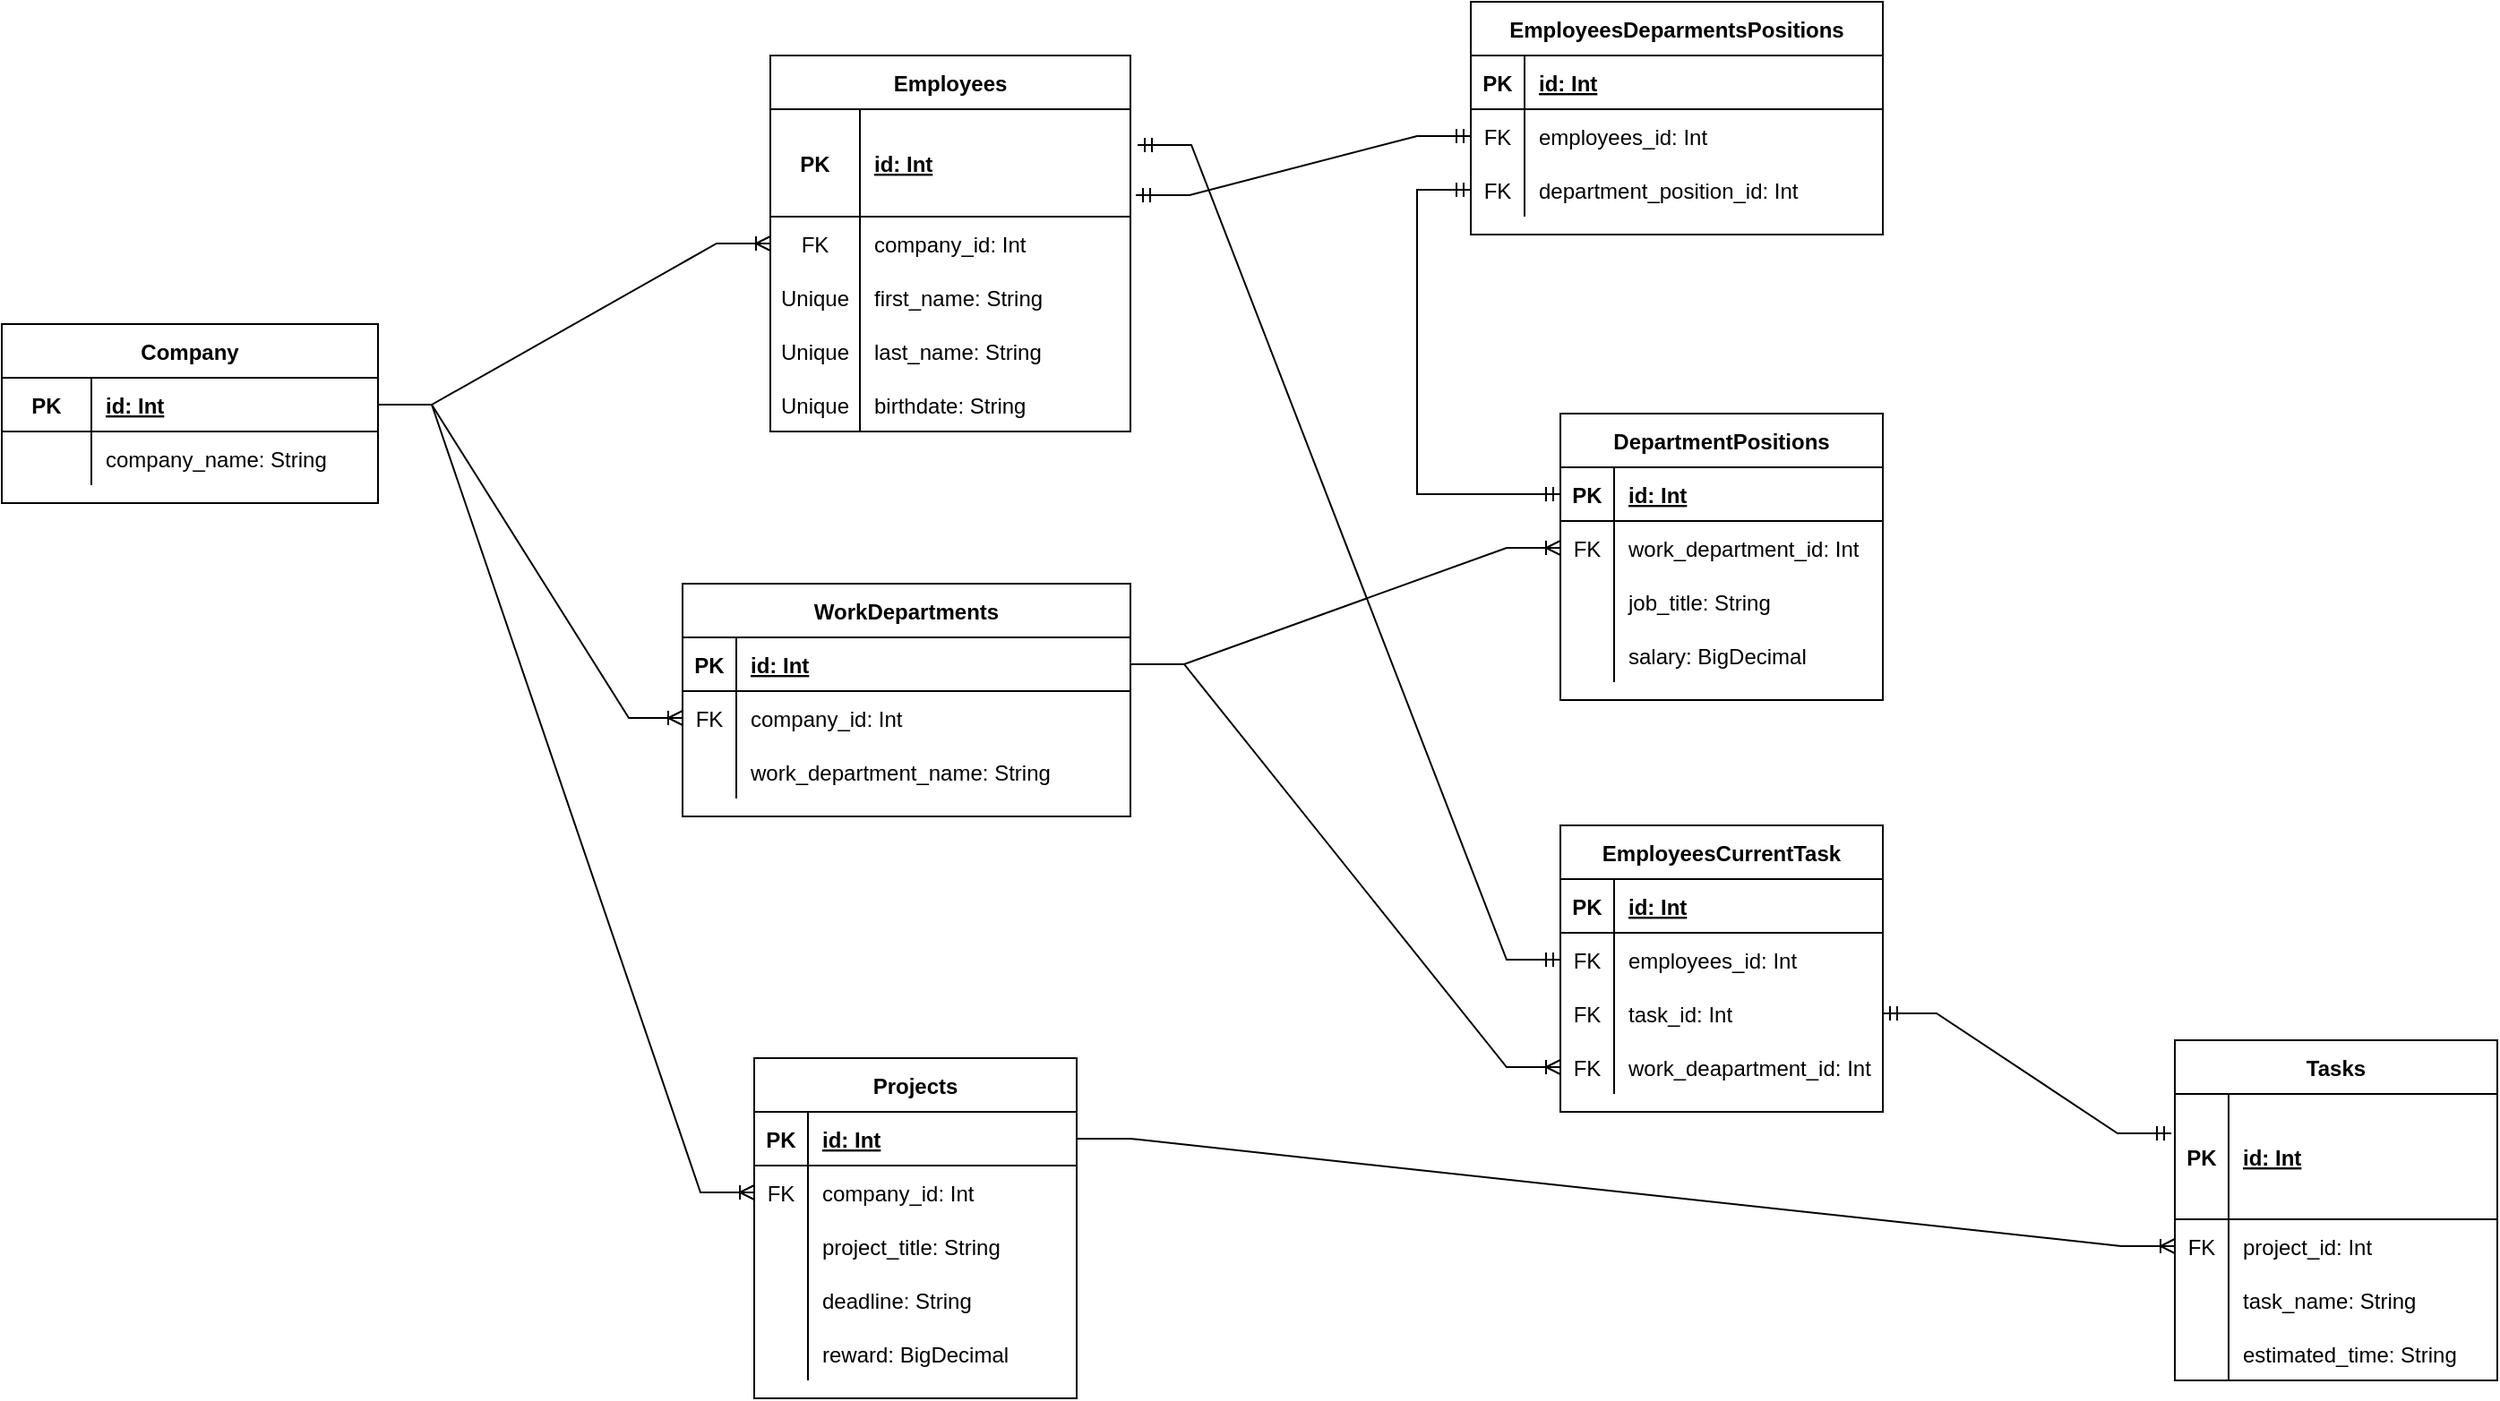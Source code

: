 <mxfile version="18.1.2" type="gitlab">
  <diagram id="5OO8YqW8YNSxsHRON2oU" name="Page-1">
    <mxGraphModel dx="1422" dy="762" grid="1" gridSize="10" guides="1" tooltips="1" connect="1" arrows="1" fold="1" page="1" pageScale="1" pageWidth="827" pageHeight="1169" math="0" shadow="0">
      <root>
        <mxCell id="0" />
        <mxCell id="1" parent="0" />
        <mxCell id="Wc0Lqmn65JbLCw6DxWMb-1" value="Company" style="shape=table;startSize=30;container=1;collapsible=1;childLayout=tableLayout;fixedRows=1;rowLines=0;fontStyle=1;align=center;resizeLast=1;" parent="1" vertex="1">
          <mxGeometry x="30" y="250" width="210" height="100" as="geometry" />
        </mxCell>
        <mxCell id="Wc0Lqmn65JbLCw6DxWMb-2" value="" style="shape=tableRow;horizontal=0;startSize=0;swimlaneHead=0;swimlaneBody=0;fillColor=none;collapsible=0;dropTarget=0;points=[[0,0.5],[1,0.5]];portConstraint=eastwest;top=0;left=0;right=0;bottom=1;" parent="Wc0Lqmn65JbLCw6DxWMb-1" vertex="1">
          <mxGeometry y="30" width="210" height="30" as="geometry" />
        </mxCell>
        <mxCell id="Wc0Lqmn65JbLCw6DxWMb-3" value="PK" style="shape=partialRectangle;connectable=0;fillColor=none;top=0;left=0;bottom=0;right=0;fontStyle=1;overflow=hidden;" parent="Wc0Lqmn65JbLCw6DxWMb-2" vertex="1">
          <mxGeometry width="50" height="30" as="geometry">
            <mxRectangle width="50" height="30" as="alternateBounds" />
          </mxGeometry>
        </mxCell>
        <mxCell id="Wc0Lqmn65JbLCw6DxWMb-4" value="id: Int" style="shape=partialRectangle;connectable=0;fillColor=none;top=0;left=0;bottom=0;right=0;align=left;spacingLeft=6;fontStyle=5;overflow=hidden;" parent="Wc0Lqmn65JbLCw6DxWMb-2" vertex="1">
          <mxGeometry x="50" width="160" height="30" as="geometry">
            <mxRectangle width="160" height="30" as="alternateBounds" />
          </mxGeometry>
        </mxCell>
        <mxCell id="Wc0Lqmn65JbLCw6DxWMb-168" value="" style="shape=tableRow;horizontal=0;startSize=0;swimlaneHead=0;swimlaneBody=0;fillColor=none;collapsible=0;dropTarget=0;points=[[0,0.5],[1,0.5]];portConstraint=eastwest;top=0;left=0;right=0;bottom=0;" parent="Wc0Lqmn65JbLCw6DxWMb-1" vertex="1">
          <mxGeometry y="60" width="210" height="30" as="geometry" />
        </mxCell>
        <mxCell id="Wc0Lqmn65JbLCw6DxWMb-169" value="" style="shape=partialRectangle;connectable=0;fillColor=none;top=0;left=0;bottom=0;right=0;editable=1;overflow=hidden;" parent="Wc0Lqmn65JbLCw6DxWMb-168" vertex="1">
          <mxGeometry width="50" height="30" as="geometry">
            <mxRectangle width="50" height="30" as="alternateBounds" />
          </mxGeometry>
        </mxCell>
        <mxCell id="Wc0Lqmn65JbLCw6DxWMb-170" value="company_name: String" style="shape=partialRectangle;connectable=0;fillColor=none;top=0;left=0;bottom=0;right=0;align=left;spacingLeft=6;overflow=hidden;" parent="Wc0Lqmn65JbLCw6DxWMb-168" vertex="1">
          <mxGeometry x="50" width="160" height="30" as="geometry">
            <mxRectangle width="160" height="30" as="alternateBounds" />
          </mxGeometry>
        </mxCell>
        <mxCell id="Wc0Lqmn65JbLCw6DxWMb-20" value="Employees" style="shape=table;startSize=30;container=1;collapsible=1;childLayout=tableLayout;fixedRows=1;rowLines=0;fontStyle=1;align=center;resizeLast=1;" parent="1" vertex="1">
          <mxGeometry x="459" y="100" width="201" height="210" as="geometry">
            <mxRectangle x="420" y="210" width="100" height="30" as="alternateBounds" />
          </mxGeometry>
        </mxCell>
        <mxCell id="Wc0Lqmn65JbLCw6DxWMb-21" value="" style="shape=tableRow;horizontal=0;startSize=0;swimlaneHead=0;swimlaneBody=0;fillColor=none;collapsible=0;dropTarget=0;points=[[0,0.5],[1,0.5]];portConstraint=eastwest;top=0;left=0;right=0;bottom=1;" parent="Wc0Lqmn65JbLCw6DxWMb-20" vertex="1">
          <mxGeometry y="30" width="201" height="60" as="geometry" />
        </mxCell>
        <mxCell id="Wc0Lqmn65JbLCw6DxWMb-22" value="PK" style="shape=partialRectangle;connectable=0;fillColor=none;top=0;left=0;bottom=0;right=0;fontStyle=1;overflow=hidden;" parent="Wc0Lqmn65JbLCw6DxWMb-21" vertex="1">
          <mxGeometry width="50" height="60" as="geometry">
            <mxRectangle width="50" height="60" as="alternateBounds" />
          </mxGeometry>
        </mxCell>
        <mxCell id="Wc0Lqmn65JbLCw6DxWMb-23" value="id: Int" style="shape=partialRectangle;connectable=0;fillColor=none;top=0;left=0;bottom=0;right=0;align=left;spacingLeft=6;fontStyle=5;overflow=hidden;" parent="Wc0Lqmn65JbLCw6DxWMb-21" vertex="1">
          <mxGeometry x="50" width="151" height="60" as="geometry">
            <mxRectangle width="151" height="60" as="alternateBounds" />
          </mxGeometry>
        </mxCell>
        <mxCell id="2Nh1eLJChnkYj7L7_quY-1" value="" style="shape=tableRow;horizontal=0;startSize=0;swimlaneHead=0;swimlaneBody=0;fillColor=none;collapsible=0;dropTarget=0;points=[[0,0.5],[1,0.5]];portConstraint=eastwest;top=0;left=0;right=0;bottom=0;" vertex="1" parent="Wc0Lqmn65JbLCw6DxWMb-20">
          <mxGeometry y="90" width="201" height="30" as="geometry" />
        </mxCell>
        <mxCell id="2Nh1eLJChnkYj7L7_quY-2" value="FK" style="shape=partialRectangle;connectable=0;fillColor=none;top=0;left=0;bottom=0;right=0;editable=1;overflow=hidden;" vertex="1" parent="2Nh1eLJChnkYj7L7_quY-1">
          <mxGeometry width="50" height="30" as="geometry">
            <mxRectangle width="50" height="30" as="alternateBounds" />
          </mxGeometry>
        </mxCell>
        <mxCell id="2Nh1eLJChnkYj7L7_quY-3" value="company_id: Int" style="shape=partialRectangle;connectable=0;fillColor=none;top=0;left=0;bottom=0;right=0;align=left;spacingLeft=6;overflow=hidden;" vertex="1" parent="2Nh1eLJChnkYj7L7_quY-1">
          <mxGeometry x="50" width="151" height="30" as="geometry">
            <mxRectangle width="151" height="30" as="alternateBounds" />
          </mxGeometry>
        </mxCell>
        <mxCell id="Wc0Lqmn65JbLCw6DxWMb-24" value="" style="shape=tableRow;horizontal=0;startSize=0;swimlaneHead=0;swimlaneBody=0;fillColor=none;collapsible=0;dropTarget=0;points=[[0,0.5],[1,0.5]];portConstraint=eastwest;top=0;left=0;right=0;bottom=0;" parent="Wc0Lqmn65JbLCw6DxWMb-20" vertex="1">
          <mxGeometry y="120" width="201" height="30" as="geometry" />
        </mxCell>
        <mxCell id="Wc0Lqmn65JbLCw6DxWMb-25" value="Unique" style="shape=partialRectangle;connectable=0;fillColor=none;top=0;left=0;bottom=0;right=0;editable=1;overflow=hidden;" parent="Wc0Lqmn65JbLCw6DxWMb-24" vertex="1">
          <mxGeometry width="50" height="30" as="geometry">
            <mxRectangle width="50" height="30" as="alternateBounds" />
          </mxGeometry>
        </mxCell>
        <mxCell id="Wc0Lqmn65JbLCw6DxWMb-26" value="first_name: String" style="shape=partialRectangle;connectable=0;fillColor=none;top=0;left=0;bottom=0;right=0;align=left;spacingLeft=6;overflow=hidden;" parent="Wc0Lqmn65JbLCw6DxWMb-24" vertex="1">
          <mxGeometry x="50" width="151" height="30" as="geometry">
            <mxRectangle width="151" height="30" as="alternateBounds" />
          </mxGeometry>
        </mxCell>
        <mxCell id="Wc0Lqmn65JbLCw6DxWMb-27" value="" style="shape=tableRow;horizontal=0;startSize=0;swimlaneHead=0;swimlaneBody=0;fillColor=none;collapsible=0;dropTarget=0;points=[[0,0.5],[1,0.5]];portConstraint=eastwest;top=0;left=0;right=0;bottom=0;" parent="Wc0Lqmn65JbLCw6DxWMb-20" vertex="1">
          <mxGeometry y="150" width="201" height="30" as="geometry" />
        </mxCell>
        <mxCell id="Wc0Lqmn65JbLCw6DxWMb-28" value="Unique" style="shape=partialRectangle;connectable=0;fillColor=none;top=0;left=0;bottom=0;right=0;editable=1;overflow=hidden;" parent="Wc0Lqmn65JbLCw6DxWMb-27" vertex="1">
          <mxGeometry width="50" height="30" as="geometry">
            <mxRectangle width="50" height="30" as="alternateBounds" />
          </mxGeometry>
        </mxCell>
        <mxCell id="Wc0Lqmn65JbLCw6DxWMb-29" value="last_name: String" style="shape=partialRectangle;connectable=0;fillColor=none;top=0;left=0;bottom=0;right=0;align=left;spacingLeft=6;overflow=hidden;" parent="Wc0Lqmn65JbLCw6DxWMb-27" vertex="1">
          <mxGeometry x="50" width="151" height="30" as="geometry">
            <mxRectangle width="151" height="30" as="alternateBounds" />
          </mxGeometry>
        </mxCell>
        <mxCell id="Wc0Lqmn65JbLCw6DxWMb-30" value="" style="shape=tableRow;horizontal=0;startSize=0;swimlaneHead=0;swimlaneBody=0;fillColor=none;collapsible=0;dropTarget=0;points=[[0,0.5],[1,0.5]];portConstraint=eastwest;top=0;left=0;right=0;bottom=0;" parent="Wc0Lqmn65JbLCw6DxWMb-20" vertex="1">
          <mxGeometry y="180" width="201" height="30" as="geometry" />
        </mxCell>
        <mxCell id="Wc0Lqmn65JbLCw6DxWMb-31" value="Unique" style="shape=partialRectangle;connectable=0;fillColor=none;top=0;left=0;bottom=0;right=0;editable=1;overflow=hidden;" parent="Wc0Lqmn65JbLCw6DxWMb-30" vertex="1">
          <mxGeometry width="50" height="30" as="geometry">
            <mxRectangle width="50" height="30" as="alternateBounds" />
          </mxGeometry>
        </mxCell>
        <mxCell id="Wc0Lqmn65JbLCw6DxWMb-32" value="birthdate: String" style="shape=partialRectangle;connectable=0;fillColor=none;top=0;left=0;bottom=0;right=0;align=left;spacingLeft=6;overflow=hidden;" parent="Wc0Lqmn65JbLCw6DxWMb-30" vertex="1">
          <mxGeometry x="50" width="151" height="30" as="geometry">
            <mxRectangle width="151" height="30" as="alternateBounds" />
          </mxGeometry>
        </mxCell>
        <mxCell id="Wc0Lqmn65JbLCw6DxWMb-38" value="WorkDepartments" style="shape=table;startSize=30;container=1;collapsible=1;childLayout=tableLayout;fixedRows=1;rowLines=0;fontStyle=1;align=center;resizeLast=1;" parent="1" vertex="1">
          <mxGeometry x="410" y="395" width="250" height="130" as="geometry" />
        </mxCell>
        <mxCell id="Wc0Lqmn65JbLCw6DxWMb-39" value="" style="shape=tableRow;horizontal=0;startSize=0;swimlaneHead=0;swimlaneBody=0;fillColor=none;collapsible=0;dropTarget=0;points=[[0,0.5],[1,0.5]];portConstraint=eastwest;top=0;left=0;right=0;bottom=1;" parent="Wc0Lqmn65JbLCw6DxWMb-38" vertex="1">
          <mxGeometry y="30" width="250" height="30" as="geometry" />
        </mxCell>
        <mxCell id="Wc0Lqmn65JbLCw6DxWMb-40" value="PK" style="shape=partialRectangle;connectable=0;fillColor=none;top=0;left=0;bottom=0;right=0;fontStyle=1;overflow=hidden;" parent="Wc0Lqmn65JbLCw6DxWMb-39" vertex="1">
          <mxGeometry width="30" height="30" as="geometry">
            <mxRectangle width="30" height="30" as="alternateBounds" />
          </mxGeometry>
        </mxCell>
        <mxCell id="Wc0Lqmn65JbLCw6DxWMb-41" value="id: Int" style="shape=partialRectangle;connectable=0;fillColor=none;top=0;left=0;bottom=0;right=0;align=left;spacingLeft=6;fontStyle=5;overflow=hidden;" parent="Wc0Lqmn65JbLCw6DxWMb-39" vertex="1">
          <mxGeometry x="30" width="220" height="30" as="geometry">
            <mxRectangle width="220" height="30" as="alternateBounds" />
          </mxGeometry>
        </mxCell>
        <mxCell id="2Nh1eLJChnkYj7L7_quY-4" value="" style="shape=tableRow;horizontal=0;startSize=0;swimlaneHead=0;swimlaneBody=0;fillColor=none;collapsible=0;dropTarget=0;points=[[0,0.5],[1,0.5]];portConstraint=eastwest;top=0;left=0;right=0;bottom=0;" vertex="1" parent="Wc0Lqmn65JbLCw6DxWMb-38">
          <mxGeometry y="60" width="250" height="30" as="geometry" />
        </mxCell>
        <mxCell id="2Nh1eLJChnkYj7L7_quY-5" value="FK" style="shape=partialRectangle;connectable=0;fillColor=none;top=0;left=0;bottom=0;right=0;editable=1;overflow=hidden;" vertex="1" parent="2Nh1eLJChnkYj7L7_quY-4">
          <mxGeometry width="30" height="30" as="geometry">
            <mxRectangle width="30" height="30" as="alternateBounds" />
          </mxGeometry>
        </mxCell>
        <mxCell id="2Nh1eLJChnkYj7L7_quY-6" value="company_id: Int" style="shape=partialRectangle;connectable=0;fillColor=none;top=0;left=0;bottom=0;right=0;align=left;spacingLeft=6;overflow=hidden;" vertex="1" parent="2Nh1eLJChnkYj7L7_quY-4">
          <mxGeometry x="30" width="220" height="30" as="geometry">
            <mxRectangle width="220" height="30" as="alternateBounds" />
          </mxGeometry>
        </mxCell>
        <mxCell id="Wc0Lqmn65JbLCw6DxWMb-45" value="" style="shape=tableRow;horizontal=0;startSize=0;swimlaneHead=0;swimlaneBody=0;fillColor=none;collapsible=0;dropTarget=0;points=[[0,0.5],[1,0.5]];portConstraint=eastwest;top=0;left=0;right=0;bottom=0;" parent="Wc0Lqmn65JbLCw6DxWMb-38" vertex="1">
          <mxGeometry y="90" width="250" height="30" as="geometry" />
        </mxCell>
        <mxCell id="Wc0Lqmn65JbLCw6DxWMb-46" value="" style="shape=partialRectangle;connectable=0;fillColor=none;top=0;left=0;bottom=0;right=0;editable=1;overflow=hidden;" parent="Wc0Lqmn65JbLCw6DxWMb-45" vertex="1">
          <mxGeometry width="30" height="30" as="geometry">
            <mxRectangle width="30" height="30" as="alternateBounds" />
          </mxGeometry>
        </mxCell>
        <mxCell id="Wc0Lqmn65JbLCw6DxWMb-47" value="work_department_name: String" style="shape=partialRectangle;connectable=0;fillColor=none;top=0;left=0;bottom=0;right=0;align=left;spacingLeft=6;overflow=hidden;" parent="Wc0Lqmn65JbLCw6DxWMb-45" vertex="1">
          <mxGeometry x="30" width="220" height="30" as="geometry">
            <mxRectangle width="220" height="30" as="alternateBounds" />
          </mxGeometry>
        </mxCell>
        <mxCell id="Wc0Lqmn65JbLCw6DxWMb-68" value="" style="edgeStyle=entityRelationEdgeStyle;fontSize=12;html=1;endArrow=ERoneToMany;rounded=0;exitX=1;exitY=0.5;exitDx=0;exitDy=0;entryX=0;entryY=0.5;entryDx=0;entryDy=0;" parent="1" source="Wc0Lqmn65JbLCw6DxWMb-2" target="2Nh1eLJChnkYj7L7_quY-4" edge="1">
          <mxGeometry width="100" height="100" relative="1" as="geometry">
            <mxPoint x="330" y="390" as="sourcePoint" />
            <mxPoint x="390" y="440" as="targetPoint" />
          </mxGeometry>
        </mxCell>
        <mxCell id="Wc0Lqmn65JbLCw6DxWMb-70" value="Projects" style="shape=table;startSize=30;container=1;collapsible=1;childLayout=tableLayout;fixedRows=1;rowLines=0;fontStyle=1;align=center;resizeLast=1;" parent="1" vertex="1">
          <mxGeometry x="450" y="660" width="180" height="190" as="geometry" />
        </mxCell>
        <mxCell id="Wc0Lqmn65JbLCw6DxWMb-71" value="" style="shape=tableRow;horizontal=0;startSize=0;swimlaneHead=0;swimlaneBody=0;fillColor=none;collapsible=0;dropTarget=0;points=[[0,0.5],[1,0.5]];portConstraint=eastwest;top=0;left=0;right=0;bottom=1;" parent="Wc0Lqmn65JbLCw6DxWMb-70" vertex="1">
          <mxGeometry y="30" width="180" height="30" as="geometry" />
        </mxCell>
        <mxCell id="Wc0Lqmn65JbLCw6DxWMb-72" value="PK" style="shape=partialRectangle;connectable=0;fillColor=none;top=0;left=0;bottom=0;right=0;fontStyle=1;overflow=hidden;" parent="Wc0Lqmn65JbLCw6DxWMb-71" vertex="1">
          <mxGeometry width="30" height="30" as="geometry">
            <mxRectangle width="30" height="30" as="alternateBounds" />
          </mxGeometry>
        </mxCell>
        <mxCell id="Wc0Lqmn65JbLCw6DxWMb-73" value="id: Int" style="shape=partialRectangle;connectable=0;fillColor=none;top=0;left=0;bottom=0;right=0;align=left;spacingLeft=6;fontStyle=5;overflow=hidden;" parent="Wc0Lqmn65JbLCw6DxWMb-71" vertex="1">
          <mxGeometry x="30" width="150" height="30" as="geometry">
            <mxRectangle width="150" height="30" as="alternateBounds" />
          </mxGeometry>
        </mxCell>
        <mxCell id="2Nh1eLJChnkYj7L7_quY-11" value="" style="shape=tableRow;horizontal=0;startSize=0;swimlaneHead=0;swimlaneBody=0;fillColor=none;collapsible=0;dropTarget=0;points=[[0,0.5],[1,0.5]];portConstraint=eastwest;top=0;left=0;right=0;bottom=0;" vertex="1" parent="Wc0Lqmn65JbLCw6DxWMb-70">
          <mxGeometry y="60" width="180" height="30" as="geometry" />
        </mxCell>
        <mxCell id="2Nh1eLJChnkYj7L7_quY-12" value="FK" style="shape=partialRectangle;connectable=0;fillColor=none;top=0;left=0;bottom=0;right=0;editable=1;overflow=hidden;" vertex="1" parent="2Nh1eLJChnkYj7L7_quY-11">
          <mxGeometry width="30" height="30" as="geometry">
            <mxRectangle width="30" height="30" as="alternateBounds" />
          </mxGeometry>
        </mxCell>
        <mxCell id="2Nh1eLJChnkYj7L7_quY-13" value="company_id: Int" style="shape=partialRectangle;connectable=0;fillColor=none;top=0;left=0;bottom=0;right=0;align=left;spacingLeft=6;overflow=hidden;" vertex="1" parent="2Nh1eLJChnkYj7L7_quY-11">
          <mxGeometry x="30" width="150" height="30" as="geometry">
            <mxRectangle width="150" height="30" as="alternateBounds" />
          </mxGeometry>
        </mxCell>
        <mxCell id="Wc0Lqmn65JbLCw6DxWMb-74" value="" style="shape=tableRow;horizontal=0;startSize=0;swimlaneHead=0;swimlaneBody=0;fillColor=none;collapsible=0;dropTarget=0;points=[[0,0.5],[1,0.5]];portConstraint=eastwest;top=0;left=0;right=0;bottom=0;" parent="Wc0Lqmn65JbLCw6DxWMb-70" vertex="1">
          <mxGeometry y="90" width="180" height="30" as="geometry" />
        </mxCell>
        <mxCell id="Wc0Lqmn65JbLCw6DxWMb-75" value="" style="shape=partialRectangle;connectable=0;fillColor=none;top=0;left=0;bottom=0;right=0;editable=1;overflow=hidden;" parent="Wc0Lqmn65JbLCw6DxWMb-74" vertex="1">
          <mxGeometry width="30" height="30" as="geometry">
            <mxRectangle width="30" height="30" as="alternateBounds" />
          </mxGeometry>
        </mxCell>
        <mxCell id="Wc0Lqmn65JbLCw6DxWMb-76" value="project_title: String" style="shape=partialRectangle;connectable=0;fillColor=none;top=0;left=0;bottom=0;right=0;align=left;spacingLeft=6;overflow=hidden;" parent="Wc0Lqmn65JbLCw6DxWMb-74" vertex="1">
          <mxGeometry x="30" width="150" height="30" as="geometry">
            <mxRectangle width="150" height="30" as="alternateBounds" />
          </mxGeometry>
        </mxCell>
        <mxCell id="Wc0Lqmn65JbLCw6DxWMb-77" value="" style="shape=tableRow;horizontal=0;startSize=0;swimlaneHead=0;swimlaneBody=0;fillColor=none;collapsible=0;dropTarget=0;points=[[0,0.5],[1,0.5]];portConstraint=eastwest;top=0;left=0;right=0;bottom=0;" parent="Wc0Lqmn65JbLCw6DxWMb-70" vertex="1">
          <mxGeometry y="120" width="180" height="30" as="geometry" />
        </mxCell>
        <mxCell id="Wc0Lqmn65JbLCw6DxWMb-78" value="" style="shape=partialRectangle;connectable=0;fillColor=none;top=0;left=0;bottom=0;right=0;editable=1;overflow=hidden;" parent="Wc0Lqmn65JbLCw6DxWMb-77" vertex="1">
          <mxGeometry width="30" height="30" as="geometry">
            <mxRectangle width="30" height="30" as="alternateBounds" />
          </mxGeometry>
        </mxCell>
        <mxCell id="Wc0Lqmn65JbLCw6DxWMb-79" value="deadline: String" style="shape=partialRectangle;connectable=0;fillColor=none;top=0;left=0;bottom=0;right=0;align=left;spacingLeft=6;overflow=hidden;" parent="Wc0Lqmn65JbLCw6DxWMb-77" vertex="1">
          <mxGeometry x="30" width="150" height="30" as="geometry">
            <mxRectangle width="150" height="30" as="alternateBounds" />
          </mxGeometry>
        </mxCell>
        <mxCell id="Wc0Lqmn65JbLCw6DxWMb-80" value="" style="shape=tableRow;horizontal=0;startSize=0;swimlaneHead=0;swimlaneBody=0;fillColor=none;collapsible=0;dropTarget=0;points=[[0,0.5],[1,0.5]];portConstraint=eastwest;top=0;left=0;right=0;bottom=0;" parent="Wc0Lqmn65JbLCw6DxWMb-70" vertex="1">
          <mxGeometry y="150" width="180" height="30" as="geometry" />
        </mxCell>
        <mxCell id="Wc0Lqmn65JbLCw6DxWMb-81" value="" style="shape=partialRectangle;connectable=0;fillColor=none;top=0;left=0;bottom=0;right=0;editable=1;overflow=hidden;" parent="Wc0Lqmn65JbLCw6DxWMb-80" vertex="1">
          <mxGeometry width="30" height="30" as="geometry">
            <mxRectangle width="30" height="30" as="alternateBounds" />
          </mxGeometry>
        </mxCell>
        <mxCell id="Wc0Lqmn65JbLCw6DxWMb-82" value="reward: BigDecimal" style="shape=partialRectangle;connectable=0;fillColor=none;top=0;left=0;bottom=0;right=0;align=left;spacingLeft=6;overflow=hidden;" parent="Wc0Lqmn65JbLCw6DxWMb-80" vertex="1">
          <mxGeometry x="30" width="150" height="30" as="geometry">
            <mxRectangle width="150" height="30" as="alternateBounds" />
          </mxGeometry>
        </mxCell>
        <mxCell id="Wc0Lqmn65JbLCw6DxWMb-83" value="" style="edgeStyle=entityRelationEdgeStyle;fontSize=12;html=1;endArrow=ERoneToMany;rounded=0;exitX=1;exitY=0.5;exitDx=0;exitDy=0;entryX=0;entryY=0.5;entryDx=0;entryDy=0;" parent="1" source="Wc0Lqmn65JbLCw6DxWMb-2" target="2Nh1eLJChnkYj7L7_quY-11" edge="1">
          <mxGeometry width="100" height="100" relative="1" as="geometry">
            <mxPoint x="220" y="680" as="sourcePoint" />
            <mxPoint x="320" y="580" as="targetPoint" />
          </mxGeometry>
        </mxCell>
        <mxCell id="Wc0Lqmn65JbLCw6DxWMb-85" value="Tasks" style="shape=table;startSize=30;container=1;collapsible=1;childLayout=tableLayout;fixedRows=1;rowLines=0;fontStyle=1;align=center;resizeLast=1;" parent="1" vertex="1">
          <mxGeometry x="1243" y="650" width="180" height="190" as="geometry" />
        </mxCell>
        <mxCell id="Wc0Lqmn65JbLCw6DxWMb-86" value="" style="shape=tableRow;horizontal=0;startSize=0;swimlaneHead=0;swimlaneBody=0;fillColor=none;collapsible=0;dropTarget=0;points=[[0,0.5],[1,0.5]];portConstraint=eastwest;top=0;left=0;right=0;bottom=1;" parent="Wc0Lqmn65JbLCw6DxWMb-85" vertex="1">
          <mxGeometry y="30" width="180" height="70" as="geometry" />
        </mxCell>
        <mxCell id="Wc0Lqmn65JbLCw6DxWMb-87" value="PK" style="shape=partialRectangle;connectable=0;fillColor=none;top=0;left=0;bottom=0;right=0;fontStyle=1;overflow=hidden;" parent="Wc0Lqmn65JbLCw6DxWMb-86" vertex="1">
          <mxGeometry width="30" height="70" as="geometry">
            <mxRectangle width="30" height="70" as="alternateBounds" />
          </mxGeometry>
        </mxCell>
        <mxCell id="Wc0Lqmn65JbLCw6DxWMb-88" value="id: Int" style="shape=partialRectangle;connectable=0;fillColor=none;top=0;left=0;bottom=0;right=0;align=left;spacingLeft=6;fontStyle=5;overflow=hidden;" parent="Wc0Lqmn65JbLCw6DxWMb-86" vertex="1">
          <mxGeometry x="30" width="150" height="70" as="geometry">
            <mxRectangle width="150" height="70" as="alternateBounds" />
          </mxGeometry>
        </mxCell>
        <mxCell id="2Nh1eLJChnkYj7L7_quY-54" value="" style="shape=tableRow;horizontal=0;startSize=0;swimlaneHead=0;swimlaneBody=0;fillColor=none;collapsible=0;dropTarget=0;points=[[0,0.5],[1,0.5]];portConstraint=eastwest;top=0;left=0;right=0;bottom=0;" vertex="1" parent="Wc0Lqmn65JbLCw6DxWMb-85">
          <mxGeometry y="100" width="180" height="30" as="geometry" />
        </mxCell>
        <mxCell id="2Nh1eLJChnkYj7L7_quY-55" value="FK" style="shape=partialRectangle;connectable=0;fillColor=none;top=0;left=0;bottom=0;right=0;editable=1;overflow=hidden;" vertex="1" parent="2Nh1eLJChnkYj7L7_quY-54">
          <mxGeometry width="30" height="30" as="geometry">
            <mxRectangle width="30" height="30" as="alternateBounds" />
          </mxGeometry>
        </mxCell>
        <mxCell id="2Nh1eLJChnkYj7L7_quY-56" value="project_id: Int" style="shape=partialRectangle;connectable=0;fillColor=none;top=0;left=0;bottom=0;right=0;align=left;spacingLeft=6;overflow=hidden;" vertex="1" parent="2Nh1eLJChnkYj7L7_quY-54">
          <mxGeometry x="30" width="150" height="30" as="geometry">
            <mxRectangle width="150" height="30" as="alternateBounds" />
          </mxGeometry>
        </mxCell>
        <mxCell id="Wc0Lqmn65JbLCw6DxWMb-89" value="" style="shape=tableRow;horizontal=0;startSize=0;swimlaneHead=0;swimlaneBody=0;fillColor=none;collapsible=0;dropTarget=0;points=[[0,0.5],[1,0.5]];portConstraint=eastwest;top=0;left=0;right=0;bottom=0;" parent="Wc0Lqmn65JbLCw6DxWMb-85" vertex="1">
          <mxGeometry y="130" width="180" height="30" as="geometry" />
        </mxCell>
        <mxCell id="Wc0Lqmn65JbLCw6DxWMb-90" value="" style="shape=partialRectangle;connectable=0;fillColor=none;top=0;left=0;bottom=0;right=0;editable=1;overflow=hidden;" parent="Wc0Lqmn65JbLCw6DxWMb-89" vertex="1">
          <mxGeometry width="30" height="30" as="geometry">
            <mxRectangle width="30" height="30" as="alternateBounds" />
          </mxGeometry>
        </mxCell>
        <mxCell id="Wc0Lqmn65JbLCw6DxWMb-91" value="task_name: String" style="shape=partialRectangle;connectable=0;fillColor=none;top=0;left=0;bottom=0;right=0;align=left;spacingLeft=6;overflow=hidden;" parent="Wc0Lqmn65JbLCw6DxWMb-89" vertex="1">
          <mxGeometry x="30" width="150" height="30" as="geometry">
            <mxRectangle width="150" height="30" as="alternateBounds" />
          </mxGeometry>
        </mxCell>
        <mxCell id="Wc0Lqmn65JbLCw6DxWMb-92" value="" style="shape=tableRow;horizontal=0;startSize=0;swimlaneHead=0;swimlaneBody=0;fillColor=none;collapsible=0;dropTarget=0;points=[[0,0.5],[1,0.5]];portConstraint=eastwest;top=0;left=0;right=0;bottom=0;" parent="Wc0Lqmn65JbLCw6DxWMb-85" vertex="1">
          <mxGeometry y="160" width="180" height="30" as="geometry" />
        </mxCell>
        <mxCell id="Wc0Lqmn65JbLCw6DxWMb-93" value="" style="shape=partialRectangle;connectable=0;fillColor=none;top=0;left=0;bottom=0;right=0;editable=1;overflow=hidden;" parent="Wc0Lqmn65JbLCw6DxWMb-92" vertex="1">
          <mxGeometry width="30" height="30" as="geometry">
            <mxRectangle width="30" height="30" as="alternateBounds" />
          </mxGeometry>
        </mxCell>
        <mxCell id="Wc0Lqmn65JbLCw6DxWMb-94" value="estimated_time: String" style="shape=partialRectangle;connectable=0;fillColor=none;top=0;left=0;bottom=0;right=0;align=left;spacingLeft=6;overflow=hidden;" parent="Wc0Lqmn65JbLCw6DxWMb-92" vertex="1">
          <mxGeometry x="30" width="150" height="30" as="geometry">
            <mxRectangle width="150" height="30" as="alternateBounds" />
          </mxGeometry>
        </mxCell>
        <mxCell id="Wc0Lqmn65JbLCw6DxWMb-98" value="" style="edgeStyle=entityRelationEdgeStyle;fontSize=12;html=1;endArrow=ERoneToMany;rounded=0;exitX=1;exitY=0.5;exitDx=0;exitDy=0;entryX=0;entryY=0.5;entryDx=0;entryDy=0;" parent="1" source="Wc0Lqmn65JbLCw6DxWMb-2" target="2Nh1eLJChnkYj7L7_quY-1" edge="1">
          <mxGeometry width="100" height="100" relative="1" as="geometry">
            <mxPoint x="270" y="310" as="sourcePoint" />
            <mxPoint x="370" y="210" as="targetPoint" />
          </mxGeometry>
        </mxCell>
        <mxCell id="Wc0Lqmn65JbLCw6DxWMb-139" value="EmployeesCurrentTask" style="shape=table;startSize=30;container=1;collapsible=1;childLayout=tableLayout;fixedRows=1;rowLines=0;fontStyle=1;align=center;resizeLast=1;" parent="1" vertex="1">
          <mxGeometry x="900" y="530" width="180" height="160" as="geometry" />
        </mxCell>
        <mxCell id="Wc0Lqmn65JbLCw6DxWMb-140" value="" style="shape=tableRow;horizontal=0;startSize=0;swimlaneHead=0;swimlaneBody=0;fillColor=none;collapsible=0;dropTarget=0;points=[[0,0.5],[1,0.5]];portConstraint=eastwest;top=0;left=0;right=0;bottom=1;" parent="Wc0Lqmn65JbLCw6DxWMb-139" vertex="1">
          <mxGeometry y="30" width="180" height="30" as="geometry" />
        </mxCell>
        <mxCell id="Wc0Lqmn65JbLCw6DxWMb-141" value="PK" style="shape=partialRectangle;connectable=0;fillColor=none;top=0;left=0;bottom=0;right=0;fontStyle=1;overflow=hidden;" parent="Wc0Lqmn65JbLCw6DxWMb-140" vertex="1">
          <mxGeometry width="30" height="30" as="geometry">
            <mxRectangle width="30" height="30" as="alternateBounds" />
          </mxGeometry>
        </mxCell>
        <mxCell id="Wc0Lqmn65JbLCw6DxWMb-142" value="id: Int" style="shape=partialRectangle;connectable=0;fillColor=none;top=0;left=0;bottom=0;right=0;align=left;spacingLeft=6;fontStyle=5;overflow=hidden;" parent="Wc0Lqmn65JbLCw6DxWMb-140" vertex="1">
          <mxGeometry x="30" width="150" height="30" as="geometry">
            <mxRectangle width="150" height="30" as="alternateBounds" />
          </mxGeometry>
        </mxCell>
        <mxCell id="Wc0Lqmn65JbLCw6DxWMb-143" value="" style="shape=tableRow;horizontal=0;startSize=0;swimlaneHead=0;swimlaneBody=0;fillColor=none;collapsible=0;dropTarget=0;points=[[0,0.5],[1,0.5]];portConstraint=eastwest;top=0;left=0;right=0;bottom=0;" parent="Wc0Lqmn65JbLCw6DxWMb-139" vertex="1">
          <mxGeometry y="60" width="180" height="30" as="geometry" />
        </mxCell>
        <mxCell id="Wc0Lqmn65JbLCw6DxWMb-144" value="FK" style="shape=partialRectangle;connectable=0;fillColor=none;top=0;left=0;bottom=0;right=0;editable=1;overflow=hidden;" parent="Wc0Lqmn65JbLCw6DxWMb-143" vertex="1">
          <mxGeometry width="30" height="30" as="geometry">
            <mxRectangle width="30" height="30" as="alternateBounds" />
          </mxGeometry>
        </mxCell>
        <mxCell id="Wc0Lqmn65JbLCw6DxWMb-145" value="employees_id: Int" style="shape=partialRectangle;connectable=0;fillColor=none;top=0;left=0;bottom=0;right=0;align=left;spacingLeft=6;overflow=hidden;" parent="Wc0Lqmn65JbLCw6DxWMb-143" vertex="1">
          <mxGeometry x="30" width="150" height="30" as="geometry">
            <mxRectangle width="150" height="30" as="alternateBounds" />
          </mxGeometry>
        </mxCell>
        <mxCell id="Wc0Lqmn65JbLCw6DxWMb-146" value="" style="shape=tableRow;horizontal=0;startSize=0;swimlaneHead=0;swimlaneBody=0;fillColor=none;collapsible=0;dropTarget=0;points=[[0,0.5],[1,0.5]];portConstraint=eastwest;top=0;left=0;right=0;bottom=0;" parent="Wc0Lqmn65JbLCw6DxWMb-139" vertex="1">
          <mxGeometry y="90" width="180" height="30" as="geometry" />
        </mxCell>
        <mxCell id="Wc0Lqmn65JbLCw6DxWMb-147" value="FK" style="shape=partialRectangle;connectable=0;fillColor=none;top=0;left=0;bottom=0;right=0;editable=1;overflow=hidden;" parent="Wc0Lqmn65JbLCw6DxWMb-146" vertex="1">
          <mxGeometry width="30" height="30" as="geometry">
            <mxRectangle width="30" height="30" as="alternateBounds" />
          </mxGeometry>
        </mxCell>
        <mxCell id="Wc0Lqmn65JbLCw6DxWMb-148" value="task_id: Int" style="shape=partialRectangle;connectable=0;fillColor=none;top=0;left=0;bottom=0;right=0;align=left;spacingLeft=6;overflow=hidden;" parent="Wc0Lqmn65JbLCw6DxWMb-146" vertex="1">
          <mxGeometry x="30" width="150" height="30" as="geometry">
            <mxRectangle width="150" height="30" as="alternateBounds" />
          </mxGeometry>
        </mxCell>
        <mxCell id="Wc0Lqmn65JbLCw6DxWMb-149" value="" style="shape=tableRow;horizontal=0;startSize=0;swimlaneHead=0;swimlaneBody=0;fillColor=none;collapsible=0;dropTarget=0;points=[[0,0.5],[1,0.5]];portConstraint=eastwest;top=0;left=0;right=0;bottom=0;" parent="Wc0Lqmn65JbLCw6DxWMb-139" vertex="1">
          <mxGeometry y="120" width="180" height="30" as="geometry" />
        </mxCell>
        <mxCell id="Wc0Lqmn65JbLCw6DxWMb-150" value="FK" style="shape=partialRectangle;connectable=0;fillColor=none;top=0;left=0;bottom=0;right=0;editable=1;overflow=hidden;" parent="Wc0Lqmn65JbLCw6DxWMb-149" vertex="1">
          <mxGeometry width="30" height="30" as="geometry">
            <mxRectangle width="30" height="30" as="alternateBounds" />
          </mxGeometry>
        </mxCell>
        <mxCell id="Wc0Lqmn65JbLCw6DxWMb-151" value="work_deapartment_id: Int" style="shape=partialRectangle;connectable=0;fillColor=none;top=0;left=0;bottom=0;right=0;align=left;spacingLeft=6;overflow=hidden;" parent="Wc0Lqmn65JbLCw6DxWMb-149" vertex="1">
          <mxGeometry x="30" width="150" height="30" as="geometry">
            <mxRectangle width="150" height="30" as="alternateBounds" />
          </mxGeometry>
        </mxCell>
        <mxCell id="Wc0Lqmn65JbLCw6DxWMb-163" value="" style="edgeStyle=entityRelationEdgeStyle;fontSize=12;html=1;endArrow=ERmandOne;startArrow=ERmandOne;rounded=0;jumpStyle=none;exitX=1;exitY=0.5;exitDx=0;exitDy=0;entryX=-0.011;entryY=0.314;entryDx=0;entryDy=0;entryPerimeter=0;" parent="1" source="Wc0Lqmn65JbLCw6DxWMb-146" target="Wc0Lqmn65JbLCw6DxWMb-86" edge="1">
          <mxGeometry width="100" height="100" relative="1" as="geometry">
            <mxPoint x="1213" y="600" as="sourcePoint" />
            <mxPoint x="1313" y="500" as="targetPoint" />
          </mxGeometry>
        </mxCell>
        <mxCell id="2Nh1eLJChnkYj7L7_quY-17" value="DepartmentPositions" style="shape=table;startSize=30;container=1;collapsible=1;childLayout=tableLayout;fixedRows=1;rowLines=0;fontStyle=1;align=center;resizeLast=1;" vertex="1" parent="1">
          <mxGeometry x="900" y="300" width="180" height="160" as="geometry" />
        </mxCell>
        <mxCell id="2Nh1eLJChnkYj7L7_quY-18" value="" style="shape=tableRow;horizontal=0;startSize=0;swimlaneHead=0;swimlaneBody=0;fillColor=none;collapsible=0;dropTarget=0;points=[[0,0.5],[1,0.5]];portConstraint=eastwest;top=0;left=0;right=0;bottom=1;" vertex="1" parent="2Nh1eLJChnkYj7L7_quY-17">
          <mxGeometry y="30" width="180" height="30" as="geometry" />
        </mxCell>
        <mxCell id="2Nh1eLJChnkYj7L7_quY-19" value="PK" style="shape=partialRectangle;connectable=0;fillColor=none;top=0;left=0;bottom=0;right=0;fontStyle=1;overflow=hidden;" vertex="1" parent="2Nh1eLJChnkYj7L7_quY-18">
          <mxGeometry width="30" height="30" as="geometry">
            <mxRectangle width="30" height="30" as="alternateBounds" />
          </mxGeometry>
        </mxCell>
        <mxCell id="2Nh1eLJChnkYj7L7_quY-20" value="id: Int" style="shape=partialRectangle;connectable=0;fillColor=none;top=0;left=0;bottom=0;right=0;align=left;spacingLeft=6;fontStyle=5;overflow=hidden;" vertex="1" parent="2Nh1eLJChnkYj7L7_quY-18">
          <mxGeometry x="30" width="150" height="30" as="geometry">
            <mxRectangle width="150" height="30" as="alternateBounds" />
          </mxGeometry>
        </mxCell>
        <mxCell id="2Nh1eLJChnkYj7L7_quY-21" value="" style="shape=tableRow;horizontal=0;startSize=0;swimlaneHead=0;swimlaneBody=0;fillColor=none;collapsible=0;dropTarget=0;points=[[0,0.5],[1,0.5]];portConstraint=eastwest;top=0;left=0;right=0;bottom=0;" vertex="1" parent="2Nh1eLJChnkYj7L7_quY-17">
          <mxGeometry y="60" width="180" height="30" as="geometry" />
        </mxCell>
        <mxCell id="2Nh1eLJChnkYj7L7_quY-22" value="FK" style="shape=partialRectangle;connectable=0;fillColor=none;top=0;left=0;bottom=0;right=0;editable=1;overflow=hidden;" vertex="1" parent="2Nh1eLJChnkYj7L7_quY-21">
          <mxGeometry width="30" height="30" as="geometry">
            <mxRectangle width="30" height="30" as="alternateBounds" />
          </mxGeometry>
        </mxCell>
        <mxCell id="2Nh1eLJChnkYj7L7_quY-23" value="work_department_id: Int" style="shape=partialRectangle;connectable=0;fillColor=none;top=0;left=0;bottom=0;right=0;align=left;spacingLeft=6;overflow=hidden;" vertex="1" parent="2Nh1eLJChnkYj7L7_quY-21">
          <mxGeometry x="30" width="150" height="30" as="geometry">
            <mxRectangle width="150" height="30" as="alternateBounds" />
          </mxGeometry>
        </mxCell>
        <mxCell id="2Nh1eLJChnkYj7L7_quY-24" value="" style="shape=tableRow;horizontal=0;startSize=0;swimlaneHead=0;swimlaneBody=0;fillColor=none;collapsible=0;dropTarget=0;points=[[0,0.5],[1,0.5]];portConstraint=eastwest;top=0;left=0;right=0;bottom=0;" vertex="1" parent="2Nh1eLJChnkYj7L7_quY-17">
          <mxGeometry y="90" width="180" height="30" as="geometry" />
        </mxCell>
        <mxCell id="2Nh1eLJChnkYj7L7_quY-25" value="" style="shape=partialRectangle;connectable=0;fillColor=none;top=0;left=0;bottom=0;right=0;editable=1;overflow=hidden;" vertex="1" parent="2Nh1eLJChnkYj7L7_quY-24">
          <mxGeometry width="30" height="30" as="geometry">
            <mxRectangle width="30" height="30" as="alternateBounds" />
          </mxGeometry>
        </mxCell>
        <mxCell id="2Nh1eLJChnkYj7L7_quY-26" value="job_title: String" style="shape=partialRectangle;connectable=0;fillColor=none;top=0;left=0;bottom=0;right=0;align=left;spacingLeft=6;overflow=hidden;" vertex="1" parent="2Nh1eLJChnkYj7L7_quY-24">
          <mxGeometry x="30" width="150" height="30" as="geometry">
            <mxRectangle width="150" height="30" as="alternateBounds" />
          </mxGeometry>
        </mxCell>
        <mxCell id="2Nh1eLJChnkYj7L7_quY-27" value="" style="shape=tableRow;horizontal=0;startSize=0;swimlaneHead=0;swimlaneBody=0;fillColor=none;collapsible=0;dropTarget=0;points=[[0,0.5],[1,0.5]];portConstraint=eastwest;top=0;left=0;right=0;bottom=0;" vertex="1" parent="2Nh1eLJChnkYj7L7_quY-17">
          <mxGeometry y="120" width="180" height="30" as="geometry" />
        </mxCell>
        <mxCell id="2Nh1eLJChnkYj7L7_quY-28" value="" style="shape=partialRectangle;connectable=0;fillColor=none;top=0;left=0;bottom=0;right=0;editable=1;overflow=hidden;" vertex="1" parent="2Nh1eLJChnkYj7L7_quY-27">
          <mxGeometry width="30" height="30" as="geometry">
            <mxRectangle width="30" height="30" as="alternateBounds" />
          </mxGeometry>
        </mxCell>
        <mxCell id="2Nh1eLJChnkYj7L7_quY-29" value="salary: BigDecimal" style="shape=partialRectangle;connectable=0;fillColor=none;top=0;left=0;bottom=0;right=0;align=left;spacingLeft=6;overflow=hidden;" vertex="1" parent="2Nh1eLJChnkYj7L7_quY-27">
          <mxGeometry x="30" width="150" height="30" as="geometry">
            <mxRectangle width="150" height="30" as="alternateBounds" />
          </mxGeometry>
        </mxCell>
        <mxCell id="2Nh1eLJChnkYj7L7_quY-30" value="" style="edgeStyle=entityRelationEdgeStyle;fontSize=12;html=1;endArrow=ERoneToMany;rounded=0;exitX=1;exitY=0.5;exitDx=0;exitDy=0;entryX=0;entryY=0.5;entryDx=0;entryDy=0;" edge="1" parent="1" source="Wc0Lqmn65JbLCw6DxWMb-39" target="2Nh1eLJChnkYj7L7_quY-21">
          <mxGeometry width="100" height="100" relative="1" as="geometry">
            <mxPoint x="740" y="430" as="sourcePoint" />
            <mxPoint x="840" y="330" as="targetPoint" />
          </mxGeometry>
        </mxCell>
        <mxCell id="2Nh1eLJChnkYj7L7_quY-33" value="EmployeesDeparmentsPositions" style="shape=table;startSize=30;container=1;collapsible=1;childLayout=tableLayout;fixedRows=1;rowLines=0;fontStyle=1;align=center;resizeLast=1;" vertex="1" parent="1">
          <mxGeometry x="850" y="70" width="230" height="130" as="geometry" />
        </mxCell>
        <mxCell id="2Nh1eLJChnkYj7L7_quY-34" value="" style="shape=tableRow;horizontal=0;startSize=0;swimlaneHead=0;swimlaneBody=0;fillColor=none;collapsible=0;dropTarget=0;points=[[0,0.5],[1,0.5]];portConstraint=eastwest;top=0;left=0;right=0;bottom=1;" vertex="1" parent="2Nh1eLJChnkYj7L7_quY-33">
          <mxGeometry y="30" width="230" height="30" as="geometry" />
        </mxCell>
        <mxCell id="2Nh1eLJChnkYj7L7_quY-35" value="PK" style="shape=partialRectangle;connectable=0;fillColor=none;top=0;left=0;bottom=0;right=0;fontStyle=1;overflow=hidden;" vertex="1" parent="2Nh1eLJChnkYj7L7_quY-34">
          <mxGeometry width="30" height="30" as="geometry">
            <mxRectangle width="30" height="30" as="alternateBounds" />
          </mxGeometry>
        </mxCell>
        <mxCell id="2Nh1eLJChnkYj7L7_quY-36" value="id: Int" style="shape=partialRectangle;connectable=0;fillColor=none;top=0;left=0;bottom=0;right=0;align=left;spacingLeft=6;fontStyle=5;overflow=hidden;" vertex="1" parent="2Nh1eLJChnkYj7L7_quY-34">
          <mxGeometry x="30" width="200" height="30" as="geometry">
            <mxRectangle width="200" height="30" as="alternateBounds" />
          </mxGeometry>
        </mxCell>
        <mxCell id="2Nh1eLJChnkYj7L7_quY-37" value="" style="shape=tableRow;horizontal=0;startSize=0;swimlaneHead=0;swimlaneBody=0;fillColor=none;collapsible=0;dropTarget=0;points=[[0,0.5],[1,0.5]];portConstraint=eastwest;top=0;left=0;right=0;bottom=0;" vertex="1" parent="2Nh1eLJChnkYj7L7_quY-33">
          <mxGeometry y="60" width="230" height="30" as="geometry" />
        </mxCell>
        <mxCell id="2Nh1eLJChnkYj7L7_quY-38" value="FK" style="shape=partialRectangle;connectable=0;fillColor=none;top=0;left=0;bottom=0;right=0;editable=1;overflow=hidden;" vertex="1" parent="2Nh1eLJChnkYj7L7_quY-37">
          <mxGeometry width="30" height="30" as="geometry">
            <mxRectangle width="30" height="30" as="alternateBounds" />
          </mxGeometry>
        </mxCell>
        <mxCell id="2Nh1eLJChnkYj7L7_quY-39" value="employees_id: Int" style="shape=partialRectangle;connectable=0;fillColor=none;top=0;left=0;bottom=0;right=0;align=left;spacingLeft=6;overflow=hidden;" vertex="1" parent="2Nh1eLJChnkYj7L7_quY-37">
          <mxGeometry x="30" width="200" height="30" as="geometry">
            <mxRectangle width="200" height="30" as="alternateBounds" />
          </mxGeometry>
        </mxCell>
        <mxCell id="2Nh1eLJChnkYj7L7_quY-40" value="" style="shape=tableRow;horizontal=0;startSize=0;swimlaneHead=0;swimlaneBody=0;fillColor=none;collapsible=0;dropTarget=0;points=[[0,0.5],[1,0.5]];portConstraint=eastwest;top=0;left=0;right=0;bottom=0;" vertex="1" parent="2Nh1eLJChnkYj7L7_quY-33">
          <mxGeometry y="90" width="230" height="30" as="geometry" />
        </mxCell>
        <mxCell id="2Nh1eLJChnkYj7L7_quY-41" value="FK" style="shape=partialRectangle;connectable=0;fillColor=none;top=0;left=0;bottom=0;right=0;editable=1;overflow=hidden;" vertex="1" parent="2Nh1eLJChnkYj7L7_quY-40">
          <mxGeometry width="30" height="30" as="geometry">
            <mxRectangle width="30" height="30" as="alternateBounds" />
          </mxGeometry>
        </mxCell>
        <mxCell id="2Nh1eLJChnkYj7L7_quY-42" value="department_position_id: Int" style="shape=partialRectangle;connectable=0;fillColor=none;top=0;left=0;bottom=0;right=0;align=left;spacingLeft=6;overflow=hidden;" vertex="1" parent="2Nh1eLJChnkYj7L7_quY-40">
          <mxGeometry x="30" width="200" height="30" as="geometry">
            <mxRectangle width="200" height="30" as="alternateBounds" />
          </mxGeometry>
        </mxCell>
        <mxCell id="2Nh1eLJChnkYj7L7_quY-47" value="" style="edgeStyle=entityRelationEdgeStyle;fontSize=12;html=1;endArrow=ERmandOne;startArrow=ERmandOne;rounded=0;exitX=1.015;exitY=0.8;exitDx=0;exitDy=0;exitPerimeter=0;entryX=0;entryY=0.5;entryDx=0;entryDy=0;" edge="1" parent="1" source="Wc0Lqmn65JbLCw6DxWMb-21" target="2Nh1eLJChnkYj7L7_quY-37">
          <mxGeometry width="100" height="100" relative="1" as="geometry">
            <mxPoint x="750" y="210" as="sourcePoint" />
            <mxPoint x="850" y="110" as="targetPoint" />
          </mxGeometry>
        </mxCell>
        <mxCell id="2Nh1eLJChnkYj7L7_quY-48" value="" style="edgeStyle=orthogonalEdgeStyle;fontSize=12;html=1;endArrow=ERmandOne;startArrow=ERmandOne;rounded=0;entryX=0;entryY=0.5;entryDx=0;entryDy=0;exitX=0;exitY=0.5;exitDx=0;exitDy=0;" edge="1" parent="1" source="2Nh1eLJChnkYj7L7_quY-40" target="2Nh1eLJChnkYj7L7_quY-18">
          <mxGeometry width="100" height="100" relative="1" as="geometry">
            <mxPoint x="750" y="340" as="sourcePoint" />
            <mxPoint x="850" y="240" as="targetPoint" />
            <Array as="points">
              <mxPoint x="820" y="175" />
              <mxPoint x="820" y="345" />
            </Array>
          </mxGeometry>
        </mxCell>
        <mxCell id="2Nh1eLJChnkYj7L7_quY-49" value="" style="edgeStyle=entityRelationEdgeStyle;fontSize=12;html=1;endArrow=ERoneToMany;rounded=0;exitX=1;exitY=0.5;exitDx=0;exitDy=0;" edge="1" parent="1" source="Wc0Lqmn65JbLCw6DxWMb-39" target="Wc0Lqmn65JbLCw6DxWMb-149">
          <mxGeometry width="100" height="100" relative="1" as="geometry">
            <mxPoint x="780" y="710" as="sourcePoint" />
            <mxPoint x="880" y="610" as="targetPoint" />
          </mxGeometry>
        </mxCell>
        <mxCell id="2Nh1eLJChnkYj7L7_quY-50" value="" style="edgeStyle=entityRelationEdgeStyle;fontSize=12;html=1;endArrow=ERmandOne;startArrow=ERmandOne;rounded=0;exitX=1.02;exitY=0.333;exitDx=0;exitDy=0;exitPerimeter=0;entryX=0;entryY=0.5;entryDx=0;entryDy=0;" edge="1" parent="1" source="Wc0Lqmn65JbLCw6DxWMb-21" target="Wc0Lqmn65JbLCw6DxWMb-143">
          <mxGeometry width="100" height="100" relative="1" as="geometry">
            <mxPoint x="740" y="410" as="sourcePoint" />
            <mxPoint x="840" y="310" as="targetPoint" />
          </mxGeometry>
        </mxCell>
        <mxCell id="2Nh1eLJChnkYj7L7_quY-57" value="" style="edgeStyle=entityRelationEdgeStyle;fontSize=12;html=1;endArrow=ERoneToMany;rounded=0;exitX=1;exitY=0.5;exitDx=0;exitDy=0;entryX=0;entryY=0.5;entryDx=0;entryDy=0;" edge="1" parent="1" source="Wc0Lqmn65JbLCw6DxWMb-71" target="2Nh1eLJChnkYj7L7_quY-54">
          <mxGeometry width="100" height="100" relative="1" as="geometry">
            <mxPoint x="670" y="750" as="sourcePoint" />
            <mxPoint x="770" y="650" as="targetPoint" />
          </mxGeometry>
        </mxCell>
      </root>
    </mxGraphModel>
  </diagram>
</mxfile>
